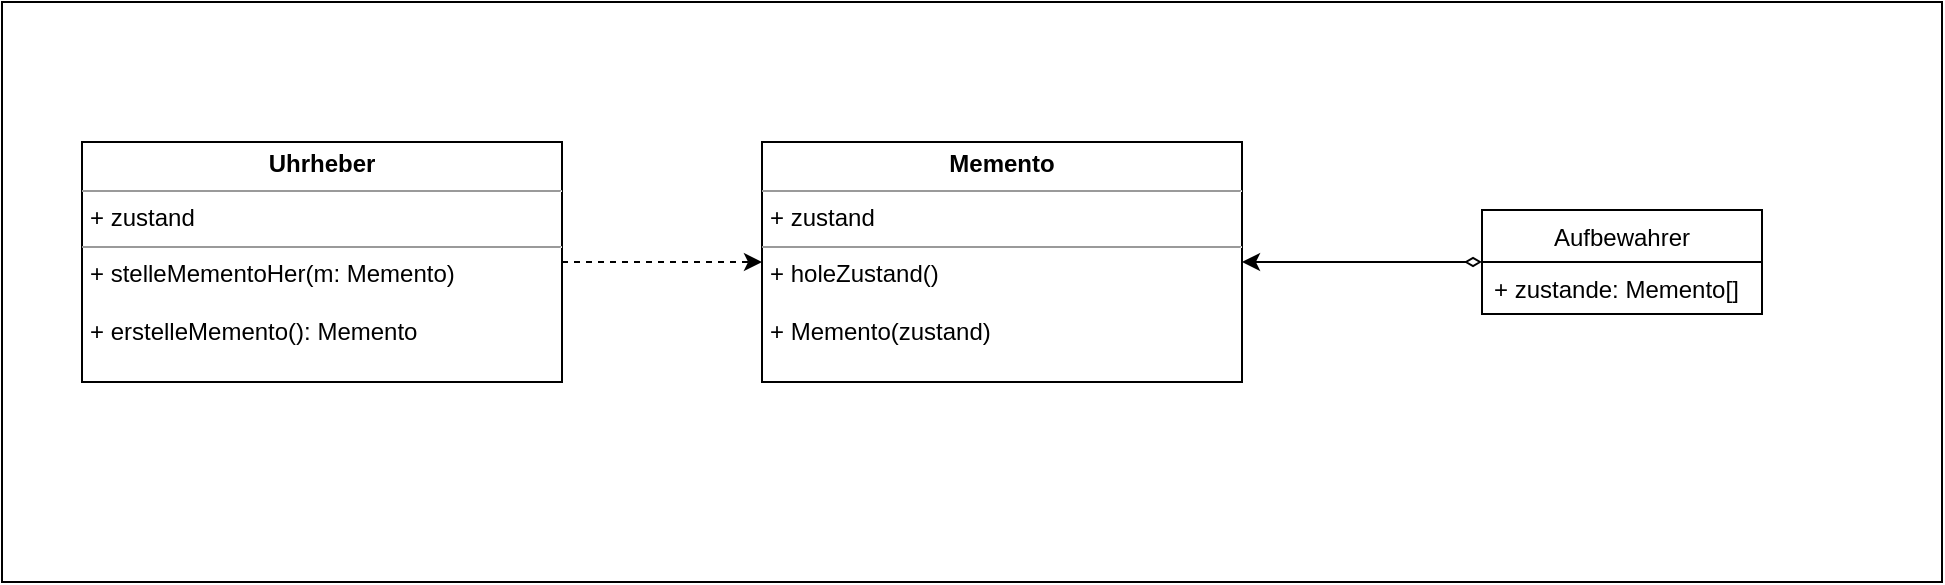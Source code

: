 <mxfile version="16.6.5" type="device"><diagram id="6qjpuRkXL9Di-9HMaaya" name="Page-1"><mxGraphModel dx="1422" dy="762" grid="1" gridSize="10" guides="1" tooltips="1" connect="1" arrows="1" fold="1" page="1" pageScale="1" pageWidth="827" pageHeight="1169" math="0" shadow="0"><root><mxCell id="0"/><mxCell id="1" parent="0"/><mxCell id="z-lSIAi0i-jriydQnctc-9" value="" style="rounded=0;whiteSpace=wrap;html=1;" vertex="1" parent="1"><mxGeometry x="30" y="210" width="970" height="290" as="geometry"/></mxCell><mxCell id="z-lSIAi0i-jriydQnctc-3" style="edgeStyle=orthogonalEdgeStyle;rounded=0;orthogonalLoop=1;jettySize=auto;html=1;entryX=0;entryY=0.5;entryDx=0;entryDy=0;dashed=1;" edge="1" parent="1" source="z-lSIAi0i-jriydQnctc-1" target="z-lSIAi0i-jriydQnctc-2"><mxGeometry relative="1" as="geometry"/></mxCell><mxCell id="z-lSIAi0i-jriydQnctc-1" value="&lt;p style=&quot;margin: 0px ; margin-top: 4px ; text-align: center&quot;&gt;&lt;b&gt;Uhrheber&lt;/b&gt;&lt;/p&gt;&lt;hr size=&quot;1&quot;&gt;&lt;p style=&quot;margin: 0px ; margin-left: 4px&quot;&gt;+ zustand&lt;/p&gt;&lt;hr size=&quot;1&quot;&gt;&lt;p style=&quot;margin: 0px ; margin-left: 4px&quot;&gt;+ stelleMementoHer(m: Memento)&lt;/p&gt;&lt;p style=&quot;margin: 0px ; margin-left: 4px&quot;&gt;&lt;br&gt;&lt;/p&gt;&lt;p style=&quot;margin: 0px ; margin-left: 4px&quot;&gt;+ erstelleMemento(): Memento&lt;/p&gt;" style="verticalAlign=top;align=left;overflow=fill;fontSize=12;fontFamily=Helvetica;html=1;" vertex="1" parent="1"><mxGeometry x="70" y="280" width="240" height="120" as="geometry"/></mxCell><mxCell id="z-lSIAi0i-jriydQnctc-2" value="&lt;p style=&quot;margin: 0px ; margin-top: 4px ; text-align: center&quot;&gt;&lt;b&gt;Memento&lt;/b&gt;&lt;/p&gt;&lt;hr size=&quot;1&quot;&gt;&lt;p style=&quot;margin: 0px ; margin-left: 4px&quot;&gt;+ zustand&lt;/p&gt;&lt;hr size=&quot;1&quot;&gt;&lt;p style=&quot;margin: 0px ; margin-left: 4px&quot;&gt;+ holeZustand()&lt;/p&gt;&lt;p style=&quot;margin: 0px ; margin-left: 4px&quot;&gt;&lt;br&gt;&lt;/p&gt;&lt;p style=&quot;margin: 0px ; margin-left: 4px&quot;&gt;+ Memento(zustand)&lt;/p&gt;" style="verticalAlign=top;align=left;overflow=fill;fontSize=12;fontFamily=Helvetica;html=1;" vertex="1" parent="1"><mxGeometry x="410" y="280" width="240" height="120" as="geometry"/></mxCell><mxCell id="z-lSIAi0i-jriydQnctc-8" style="edgeStyle=orthogonalEdgeStyle;rounded=0;orthogonalLoop=1;jettySize=auto;html=1;entryX=1;entryY=0.5;entryDx=0;entryDy=0;startArrow=diamondThin;startFill=0;" edge="1" parent="1" source="z-lSIAi0i-jriydQnctc-4" target="z-lSIAi0i-jriydQnctc-2"><mxGeometry relative="1" as="geometry"/></mxCell><mxCell id="z-lSIAi0i-jriydQnctc-4" value="Aufbewahrer" style="swimlane;fontStyle=0;childLayout=stackLayout;horizontal=1;startSize=26;fillColor=none;horizontalStack=0;resizeParent=1;resizeParentMax=0;resizeLast=0;collapsible=1;marginBottom=0;" vertex="1" parent="1"><mxGeometry x="770" y="314" width="140" height="52" as="geometry"/></mxCell><mxCell id="z-lSIAi0i-jriydQnctc-5" value="+ zustande: Memento[]" style="text;strokeColor=none;fillColor=none;align=left;verticalAlign=top;spacingLeft=4;spacingRight=4;overflow=hidden;rotatable=0;points=[[0,0.5],[1,0.5]];portConstraint=eastwest;" vertex="1" parent="z-lSIAi0i-jriydQnctc-4"><mxGeometry y="26" width="140" height="26" as="geometry"/></mxCell></root></mxGraphModel></diagram></mxfile>